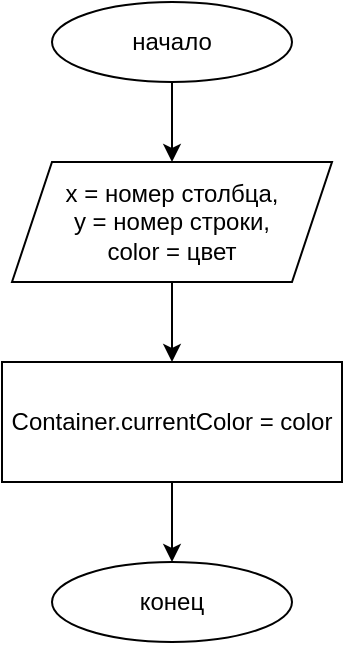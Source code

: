 <mxfile version="18.0.6" type="device"><diagram id="C5RBs43oDa-KdzZeNtuy" name="Page-1"><mxGraphModel dx="1038" dy="649" grid="1" gridSize="10" guides="1" tooltips="1" connect="1" arrows="1" fold="1" page="1" pageScale="1" pageWidth="827" pageHeight="1169" math="0" shadow="0"><root><mxCell id="WIyWlLk6GJQsqaUBKTNV-0"/><mxCell id="WIyWlLk6GJQsqaUBKTNV-1" parent="WIyWlLk6GJQsqaUBKTNV-0"/><mxCell id="aHjqfZ4psK3PuS5jX47d-2" style="edgeStyle=orthogonalEdgeStyle;rounded=0;orthogonalLoop=1;jettySize=auto;html=1;exitX=0.5;exitY=1;exitDx=0;exitDy=0;entryX=0.5;entryY=0;entryDx=0;entryDy=0;" edge="1" parent="WIyWlLk6GJQsqaUBKTNV-1" source="aHjqfZ4psK3PuS5jX47d-0" target="aHjqfZ4psK3PuS5jX47d-1"><mxGeometry relative="1" as="geometry"/></mxCell><mxCell id="aHjqfZ4psK3PuS5jX47d-0" value="начало" style="ellipse;whiteSpace=wrap;html=1;" vertex="1" parent="WIyWlLk6GJQsqaUBKTNV-1"><mxGeometry x="320" y="80" width="120" height="40" as="geometry"/></mxCell><mxCell id="aHjqfZ4psK3PuS5jX47d-4" style="edgeStyle=orthogonalEdgeStyle;rounded=0;orthogonalLoop=1;jettySize=auto;html=1;exitX=0.5;exitY=1;exitDx=0;exitDy=0;entryX=0.5;entryY=0;entryDx=0;entryDy=0;" edge="1" parent="WIyWlLk6GJQsqaUBKTNV-1" source="aHjqfZ4psK3PuS5jX47d-1" target="aHjqfZ4psK3PuS5jX47d-5"><mxGeometry relative="1" as="geometry"><mxPoint x="380" y="260" as="targetPoint"/></mxGeometry></mxCell><mxCell id="aHjqfZ4psK3PuS5jX47d-1" value="x = номер столбца,&lt;br&gt;y = номер строки,&lt;br&gt;color = цвет" style="shape=parallelogram;perimeter=parallelogramPerimeter;whiteSpace=wrap;html=1;fixedSize=1;" vertex="1" parent="WIyWlLk6GJQsqaUBKTNV-1"><mxGeometry x="300" y="160" width="160" height="60" as="geometry"/></mxCell><mxCell id="aHjqfZ4psK3PuS5jX47d-8" style="edgeStyle=orthogonalEdgeStyle;rounded=0;orthogonalLoop=1;jettySize=auto;html=1;exitX=0.5;exitY=1;exitDx=0;exitDy=0;entryX=0.5;entryY=0;entryDx=0;entryDy=0;" edge="1" parent="WIyWlLk6GJQsqaUBKTNV-1" source="aHjqfZ4psK3PuS5jX47d-5" target="aHjqfZ4psK3PuS5jX47d-7"><mxGeometry relative="1" as="geometry"/></mxCell><mxCell id="aHjqfZ4psK3PuS5jX47d-5" value="&lt;span style=&quot;&quot;&gt;Container.&lt;/span&gt;currentColor = color" style="rounded=0;whiteSpace=wrap;html=1;" vertex="1" parent="WIyWlLk6GJQsqaUBKTNV-1"><mxGeometry x="295" y="260" width="170" height="60" as="geometry"/></mxCell><mxCell id="aHjqfZ4psK3PuS5jX47d-7" value="конец" style="ellipse;whiteSpace=wrap;html=1;" vertex="1" parent="WIyWlLk6GJQsqaUBKTNV-1"><mxGeometry x="320" y="360" width="120" height="40" as="geometry"/></mxCell></root></mxGraphModel></diagram></mxfile>